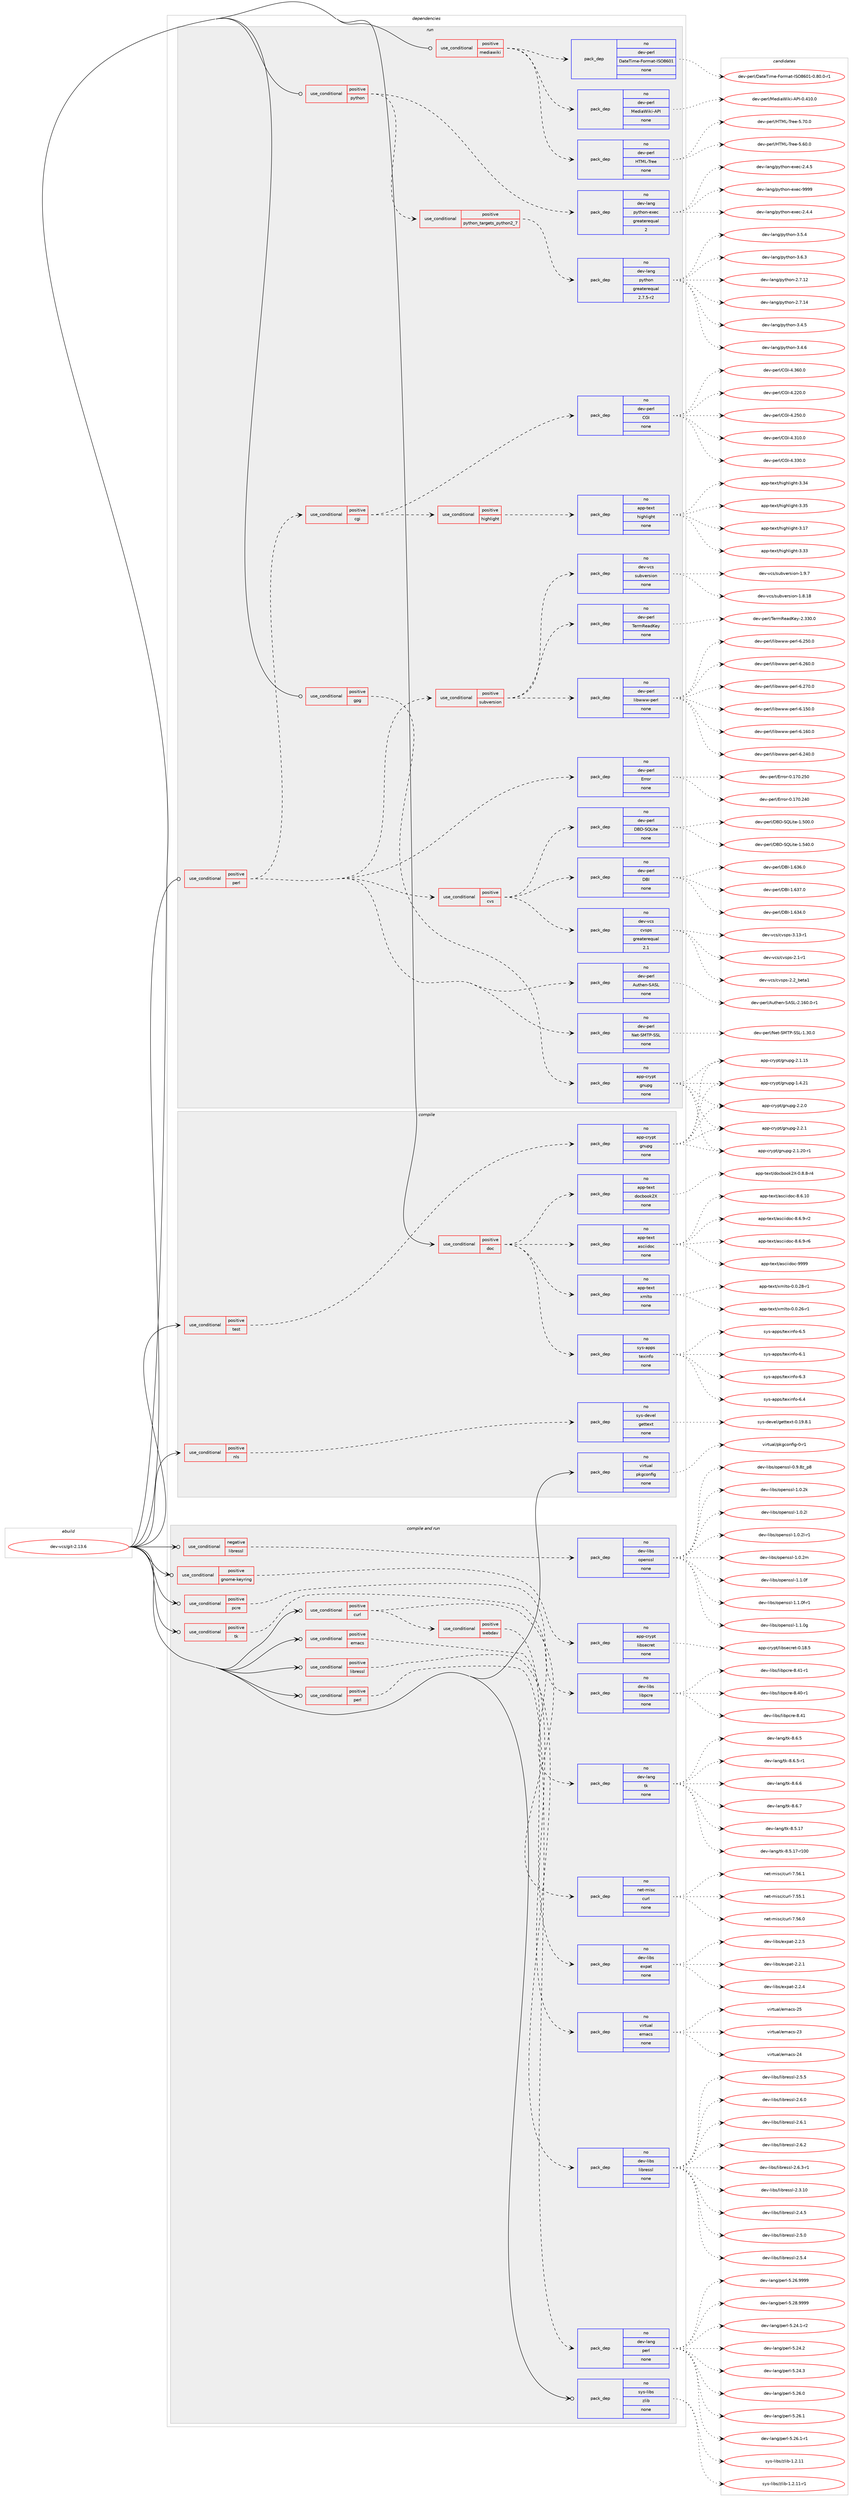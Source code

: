 digraph prolog {

# *************
# Graph options
# *************

newrank=true;
concentrate=true;
compound=true;
graph [rankdir=LR,fontname=Helvetica,fontsize=10,ranksep=1.5];#, ranksep=2.5, nodesep=0.2];
edge  [arrowhead=vee];
node  [fontname=Helvetica,fontsize=10];

# **********
# The ebuild
# **********

subgraph cluster_leftcol {
color=gray;
rank=same;
label=<<i>ebuild</i>>;
id [label="dev-vcs/git-2.13.6", color=red, width=4, href="../dev-vcs/git-2.13.6.svg"];
}

# ****************
# The dependencies
# ****************

subgraph cluster_midcol {
color=gray;
label=<<i>dependencies</i>>;
subgraph cluster_compile {
fillcolor="#eeeeee";
style=filled;
label=<<i>compile</i>>;
subgraph cond79047 {
dependency290282 [label=<<TABLE BORDER="0" CELLBORDER="1" CELLSPACING="0" CELLPADDING="4"><TR><TD ROWSPAN="3" CELLPADDING="10">use_conditional</TD></TR><TR><TD>positive</TD></TR><TR><TD>doc</TD></TR></TABLE>>, shape=none, color=red];
subgraph pack206908 {
dependency290283 [label=<<TABLE BORDER="0" CELLBORDER="1" CELLSPACING="0" CELLPADDING="4" WIDTH="220"><TR><TD ROWSPAN="6" CELLPADDING="30">pack_dep</TD></TR><TR><TD WIDTH="110">no</TD></TR><TR><TD>app-text</TD></TR><TR><TD>asciidoc</TD></TR><TR><TD>none</TD></TR><TR><TD></TD></TR></TABLE>>, shape=none, color=blue];
}
dependency290282:e -> dependency290283:w [weight=20,style="dashed",arrowhead="vee"];
subgraph pack206909 {
dependency290284 [label=<<TABLE BORDER="0" CELLBORDER="1" CELLSPACING="0" CELLPADDING="4" WIDTH="220"><TR><TD ROWSPAN="6" CELLPADDING="30">pack_dep</TD></TR><TR><TD WIDTH="110">no</TD></TR><TR><TD>app-text</TD></TR><TR><TD>docbook2X</TD></TR><TR><TD>none</TD></TR><TR><TD></TD></TR></TABLE>>, shape=none, color=blue];
}
dependency290282:e -> dependency290284:w [weight=20,style="dashed",arrowhead="vee"];
subgraph pack206910 {
dependency290285 [label=<<TABLE BORDER="0" CELLBORDER="1" CELLSPACING="0" CELLPADDING="4" WIDTH="220"><TR><TD ROWSPAN="6" CELLPADDING="30">pack_dep</TD></TR><TR><TD WIDTH="110">no</TD></TR><TR><TD>sys-apps</TD></TR><TR><TD>texinfo</TD></TR><TR><TD>none</TD></TR><TR><TD></TD></TR></TABLE>>, shape=none, color=blue];
}
dependency290282:e -> dependency290285:w [weight=20,style="dashed",arrowhead="vee"];
subgraph pack206911 {
dependency290286 [label=<<TABLE BORDER="0" CELLBORDER="1" CELLSPACING="0" CELLPADDING="4" WIDTH="220"><TR><TD ROWSPAN="6" CELLPADDING="30">pack_dep</TD></TR><TR><TD WIDTH="110">no</TD></TR><TR><TD>app-text</TD></TR><TR><TD>xmlto</TD></TR><TR><TD>none</TD></TR><TR><TD></TD></TR></TABLE>>, shape=none, color=blue];
}
dependency290282:e -> dependency290286:w [weight=20,style="dashed",arrowhead="vee"];
}
id:e -> dependency290282:w [weight=20,style="solid",arrowhead="vee"];
subgraph cond79048 {
dependency290287 [label=<<TABLE BORDER="0" CELLBORDER="1" CELLSPACING="0" CELLPADDING="4"><TR><TD ROWSPAN="3" CELLPADDING="10">use_conditional</TD></TR><TR><TD>positive</TD></TR><TR><TD>nls</TD></TR></TABLE>>, shape=none, color=red];
subgraph pack206912 {
dependency290288 [label=<<TABLE BORDER="0" CELLBORDER="1" CELLSPACING="0" CELLPADDING="4" WIDTH="220"><TR><TD ROWSPAN="6" CELLPADDING="30">pack_dep</TD></TR><TR><TD WIDTH="110">no</TD></TR><TR><TD>sys-devel</TD></TR><TR><TD>gettext</TD></TR><TR><TD>none</TD></TR><TR><TD></TD></TR></TABLE>>, shape=none, color=blue];
}
dependency290287:e -> dependency290288:w [weight=20,style="dashed",arrowhead="vee"];
}
id:e -> dependency290287:w [weight=20,style="solid",arrowhead="vee"];
subgraph cond79049 {
dependency290289 [label=<<TABLE BORDER="0" CELLBORDER="1" CELLSPACING="0" CELLPADDING="4"><TR><TD ROWSPAN="3" CELLPADDING="10">use_conditional</TD></TR><TR><TD>positive</TD></TR><TR><TD>test</TD></TR></TABLE>>, shape=none, color=red];
subgraph pack206913 {
dependency290290 [label=<<TABLE BORDER="0" CELLBORDER="1" CELLSPACING="0" CELLPADDING="4" WIDTH="220"><TR><TD ROWSPAN="6" CELLPADDING="30">pack_dep</TD></TR><TR><TD WIDTH="110">no</TD></TR><TR><TD>app-crypt</TD></TR><TR><TD>gnupg</TD></TR><TR><TD>none</TD></TR><TR><TD></TD></TR></TABLE>>, shape=none, color=blue];
}
dependency290289:e -> dependency290290:w [weight=20,style="dashed",arrowhead="vee"];
}
id:e -> dependency290289:w [weight=20,style="solid",arrowhead="vee"];
subgraph pack206914 {
dependency290291 [label=<<TABLE BORDER="0" CELLBORDER="1" CELLSPACING="0" CELLPADDING="4" WIDTH="220"><TR><TD ROWSPAN="6" CELLPADDING="30">pack_dep</TD></TR><TR><TD WIDTH="110">no</TD></TR><TR><TD>virtual</TD></TR><TR><TD>pkgconfig</TD></TR><TR><TD>none</TD></TR><TR><TD></TD></TR></TABLE>>, shape=none, color=blue];
}
id:e -> dependency290291:w [weight=20,style="solid",arrowhead="vee"];
}
subgraph cluster_compileandrun {
fillcolor="#eeeeee";
style=filled;
label=<<i>compile and run</i>>;
subgraph cond79050 {
dependency290292 [label=<<TABLE BORDER="0" CELLBORDER="1" CELLSPACING="0" CELLPADDING="4"><TR><TD ROWSPAN="3" CELLPADDING="10">use_conditional</TD></TR><TR><TD>negative</TD></TR><TR><TD>libressl</TD></TR></TABLE>>, shape=none, color=red];
subgraph pack206915 {
dependency290293 [label=<<TABLE BORDER="0" CELLBORDER="1" CELLSPACING="0" CELLPADDING="4" WIDTH="220"><TR><TD ROWSPAN="6" CELLPADDING="30">pack_dep</TD></TR><TR><TD WIDTH="110">no</TD></TR><TR><TD>dev-libs</TD></TR><TR><TD>openssl</TD></TR><TR><TD>none</TD></TR><TR><TD></TD></TR></TABLE>>, shape=none, color=blue];
}
dependency290292:e -> dependency290293:w [weight=20,style="dashed",arrowhead="vee"];
}
id:e -> dependency290292:w [weight=20,style="solid",arrowhead="odotvee"];
subgraph cond79051 {
dependency290294 [label=<<TABLE BORDER="0" CELLBORDER="1" CELLSPACING="0" CELLPADDING="4"><TR><TD ROWSPAN="3" CELLPADDING="10">use_conditional</TD></TR><TR><TD>positive</TD></TR><TR><TD>curl</TD></TR></TABLE>>, shape=none, color=red];
subgraph pack206916 {
dependency290295 [label=<<TABLE BORDER="0" CELLBORDER="1" CELLSPACING="0" CELLPADDING="4" WIDTH="220"><TR><TD ROWSPAN="6" CELLPADDING="30">pack_dep</TD></TR><TR><TD WIDTH="110">no</TD></TR><TR><TD>net-misc</TD></TR><TR><TD>curl</TD></TR><TR><TD>none</TD></TR><TR><TD></TD></TR></TABLE>>, shape=none, color=blue];
}
dependency290294:e -> dependency290295:w [weight=20,style="dashed",arrowhead="vee"];
subgraph cond79052 {
dependency290296 [label=<<TABLE BORDER="0" CELLBORDER="1" CELLSPACING="0" CELLPADDING="4"><TR><TD ROWSPAN="3" CELLPADDING="10">use_conditional</TD></TR><TR><TD>positive</TD></TR><TR><TD>webdav</TD></TR></TABLE>>, shape=none, color=red];
subgraph pack206917 {
dependency290297 [label=<<TABLE BORDER="0" CELLBORDER="1" CELLSPACING="0" CELLPADDING="4" WIDTH="220"><TR><TD ROWSPAN="6" CELLPADDING="30">pack_dep</TD></TR><TR><TD WIDTH="110">no</TD></TR><TR><TD>dev-libs</TD></TR><TR><TD>expat</TD></TR><TR><TD>none</TD></TR><TR><TD></TD></TR></TABLE>>, shape=none, color=blue];
}
dependency290296:e -> dependency290297:w [weight=20,style="dashed",arrowhead="vee"];
}
dependency290294:e -> dependency290296:w [weight=20,style="dashed",arrowhead="vee"];
}
id:e -> dependency290294:w [weight=20,style="solid",arrowhead="odotvee"];
subgraph cond79053 {
dependency290298 [label=<<TABLE BORDER="0" CELLBORDER="1" CELLSPACING="0" CELLPADDING="4"><TR><TD ROWSPAN="3" CELLPADDING="10">use_conditional</TD></TR><TR><TD>positive</TD></TR><TR><TD>emacs</TD></TR></TABLE>>, shape=none, color=red];
subgraph pack206918 {
dependency290299 [label=<<TABLE BORDER="0" CELLBORDER="1" CELLSPACING="0" CELLPADDING="4" WIDTH="220"><TR><TD ROWSPAN="6" CELLPADDING="30">pack_dep</TD></TR><TR><TD WIDTH="110">no</TD></TR><TR><TD>virtual</TD></TR><TR><TD>emacs</TD></TR><TR><TD>none</TD></TR><TR><TD></TD></TR></TABLE>>, shape=none, color=blue];
}
dependency290298:e -> dependency290299:w [weight=20,style="dashed",arrowhead="vee"];
}
id:e -> dependency290298:w [weight=20,style="solid",arrowhead="odotvee"];
subgraph cond79054 {
dependency290300 [label=<<TABLE BORDER="0" CELLBORDER="1" CELLSPACING="0" CELLPADDING="4"><TR><TD ROWSPAN="3" CELLPADDING="10">use_conditional</TD></TR><TR><TD>positive</TD></TR><TR><TD>gnome-keyring</TD></TR></TABLE>>, shape=none, color=red];
subgraph pack206919 {
dependency290301 [label=<<TABLE BORDER="0" CELLBORDER="1" CELLSPACING="0" CELLPADDING="4" WIDTH="220"><TR><TD ROWSPAN="6" CELLPADDING="30">pack_dep</TD></TR><TR><TD WIDTH="110">no</TD></TR><TR><TD>app-crypt</TD></TR><TR><TD>libsecret</TD></TR><TR><TD>none</TD></TR><TR><TD></TD></TR></TABLE>>, shape=none, color=blue];
}
dependency290300:e -> dependency290301:w [weight=20,style="dashed",arrowhead="vee"];
}
id:e -> dependency290300:w [weight=20,style="solid",arrowhead="odotvee"];
subgraph cond79055 {
dependency290302 [label=<<TABLE BORDER="0" CELLBORDER="1" CELLSPACING="0" CELLPADDING="4"><TR><TD ROWSPAN="3" CELLPADDING="10">use_conditional</TD></TR><TR><TD>positive</TD></TR><TR><TD>libressl</TD></TR></TABLE>>, shape=none, color=red];
subgraph pack206920 {
dependency290303 [label=<<TABLE BORDER="0" CELLBORDER="1" CELLSPACING="0" CELLPADDING="4" WIDTH="220"><TR><TD ROWSPAN="6" CELLPADDING="30">pack_dep</TD></TR><TR><TD WIDTH="110">no</TD></TR><TR><TD>dev-libs</TD></TR><TR><TD>libressl</TD></TR><TR><TD>none</TD></TR><TR><TD></TD></TR></TABLE>>, shape=none, color=blue];
}
dependency290302:e -> dependency290303:w [weight=20,style="dashed",arrowhead="vee"];
}
id:e -> dependency290302:w [weight=20,style="solid",arrowhead="odotvee"];
subgraph cond79056 {
dependency290304 [label=<<TABLE BORDER="0" CELLBORDER="1" CELLSPACING="0" CELLPADDING="4"><TR><TD ROWSPAN="3" CELLPADDING="10">use_conditional</TD></TR><TR><TD>positive</TD></TR><TR><TD>pcre</TD></TR></TABLE>>, shape=none, color=red];
subgraph pack206921 {
dependency290305 [label=<<TABLE BORDER="0" CELLBORDER="1" CELLSPACING="0" CELLPADDING="4" WIDTH="220"><TR><TD ROWSPAN="6" CELLPADDING="30">pack_dep</TD></TR><TR><TD WIDTH="110">no</TD></TR><TR><TD>dev-libs</TD></TR><TR><TD>libpcre</TD></TR><TR><TD>none</TD></TR><TR><TD></TD></TR></TABLE>>, shape=none, color=blue];
}
dependency290304:e -> dependency290305:w [weight=20,style="dashed",arrowhead="vee"];
}
id:e -> dependency290304:w [weight=20,style="solid",arrowhead="odotvee"];
subgraph cond79057 {
dependency290306 [label=<<TABLE BORDER="0" CELLBORDER="1" CELLSPACING="0" CELLPADDING="4"><TR><TD ROWSPAN="3" CELLPADDING="10">use_conditional</TD></TR><TR><TD>positive</TD></TR><TR><TD>perl</TD></TR></TABLE>>, shape=none, color=red];
subgraph pack206922 {
dependency290307 [label=<<TABLE BORDER="0" CELLBORDER="1" CELLSPACING="0" CELLPADDING="4" WIDTH="220"><TR><TD ROWSPAN="6" CELLPADDING="30">pack_dep</TD></TR><TR><TD WIDTH="110">no</TD></TR><TR><TD>dev-lang</TD></TR><TR><TD>perl</TD></TR><TR><TD>none</TD></TR><TR><TD></TD></TR></TABLE>>, shape=none, color=blue];
}
dependency290306:e -> dependency290307:w [weight=20,style="dashed",arrowhead="vee"];
}
id:e -> dependency290306:w [weight=20,style="solid",arrowhead="odotvee"];
subgraph cond79058 {
dependency290308 [label=<<TABLE BORDER="0" CELLBORDER="1" CELLSPACING="0" CELLPADDING="4"><TR><TD ROWSPAN="3" CELLPADDING="10">use_conditional</TD></TR><TR><TD>positive</TD></TR><TR><TD>tk</TD></TR></TABLE>>, shape=none, color=red];
subgraph pack206923 {
dependency290309 [label=<<TABLE BORDER="0" CELLBORDER="1" CELLSPACING="0" CELLPADDING="4" WIDTH="220"><TR><TD ROWSPAN="6" CELLPADDING="30">pack_dep</TD></TR><TR><TD WIDTH="110">no</TD></TR><TR><TD>dev-lang</TD></TR><TR><TD>tk</TD></TR><TR><TD>none</TD></TR><TR><TD></TD></TR></TABLE>>, shape=none, color=blue];
}
dependency290308:e -> dependency290309:w [weight=20,style="dashed",arrowhead="vee"];
}
id:e -> dependency290308:w [weight=20,style="solid",arrowhead="odotvee"];
subgraph pack206924 {
dependency290310 [label=<<TABLE BORDER="0" CELLBORDER="1" CELLSPACING="0" CELLPADDING="4" WIDTH="220"><TR><TD ROWSPAN="6" CELLPADDING="30">pack_dep</TD></TR><TR><TD WIDTH="110">no</TD></TR><TR><TD>sys-libs</TD></TR><TR><TD>zlib</TD></TR><TR><TD>none</TD></TR><TR><TD></TD></TR></TABLE>>, shape=none, color=blue];
}
id:e -> dependency290310:w [weight=20,style="solid",arrowhead="odotvee"];
}
subgraph cluster_run {
fillcolor="#eeeeee";
style=filled;
label=<<i>run</i>>;
subgraph cond79059 {
dependency290311 [label=<<TABLE BORDER="0" CELLBORDER="1" CELLSPACING="0" CELLPADDING="4"><TR><TD ROWSPAN="3" CELLPADDING="10">use_conditional</TD></TR><TR><TD>positive</TD></TR><TR><TD>gpg</TD></TR></TABLE>>, shape=none, color=red];
subgraph pack206925 {
dependency290312 [label=<<TABLE BORDER="0" CELLBORDER="1" CELLSPACING="0" CELLPADDING="4" WIDTH="220"><TR><TD ROWSPAN="6" CELLPADDING="30">pack_dep</TD></TR><TR><TD WIDTH="110">no</TD></TR><TR><TD>app-crypt</TD></TR><TR><TD>gnupg</TD></TR><TR><TD>none</TD></TR><TR><TD></TD></TR></TABLE>>, shape=none, color=blue];
}
dependency290311:e -> dependency290312:w [weight=20,style="dashed",arrowhead="vee"];
}
id:e -> dependency290311:w [weight=20,style="solid",arrowhead="odot"];
subgraph cond79060 {
dependency290313 [label=<<TABLE BORDER="0" CELLBORDER="1" CELLSPACING="0" CELLPADDING="4"><TR><TD ROWSPAN="3" CELLPADDING="10">use_conditional</TD></TR><TR><TD>positive</TD></TR><TR><TD>mediawiki</TD></TR></TABLE>>, shape=none, color=red];
subgraph pack206926 {
dependency290314 [label=<<TABLE BORDER="0" CELLBORDER="1" CELLSPACING="0" CELLPADDING="4" WIDTH="220"><TR><TD ROWSPAN="6" CELLPADDING="30">pack_dep</TD></TR><TR><TD WIDTH="110">no</TD></TR><TR><TD>dev-perl</TD></TR><TR><TD>DateTime-Format-ISO8601</TD></TR><TR><TD>none</TD></TR><TR><TD></TD></TR></TABLE>>, shape=none, color=blue];
}
dependency290313:e -> dependency290314:w [weight=20,style="dashed",arrowhead="vee"];
subgraph pack206927 {
dependency290315 [label=<<TABLE BORDER="0" CELLBORDER="1" CELLSPACING="0" CELLPADDING="4" WIDTH="220"><TR><TD ROWSPAN="6" CELLPADDING="30">pack_dep</TD></TR><TR><TD WIDTH="110">no</TD></TR><TR><TD>dev-perl</TD></TR><TR><TD>HTML-Tree</TD></TR><TR><TD>none</TD></TR><TR><TD></TD></TR></TABLE>>, shape=none, color=blue];
}
dependency290313:e -> dependency290315:w [weight=20,style="dashed",arrowhead="vee"];
subgraph pack206928 {
dependency290316 [label=<<TABLE BORDER="0" CELLBORDER="1" CELLSPACING="0" CELLPADDING="4" WIDTH="220"><TR><TD ROWSPAN="6" CELLPADDING="30">pack_dep</TD></TR><TR><TD WIDTH="110">no</TD></TR><TR><TD>dev-perl</TD></TR><TR><TD>MediaWiki-API</TD></TR><TR><TD>none</TD></TR><TR><TD></TD></TR></TABLE>>, shape=none, color=blue];
}
dependency290313:e -> dependency290316:w [weight=20,style="dashed",arrowhead="vee"];
}
id:e -> dependency290313:w [weight=20,style="solid",arrowhead="odot"];
subgraph cond79061 {
dependency290317 [label=<<TABLE BORDER="0" CELLBORDER="1" CELLSPACING="0" CELLPADDING="4"><TR><TD ROWSPAN="3" CELLPADDING="10">use_conditional</TD></TR><TR><TD>positive</TD></TR><TR><TD>perl</TD></TR></TABLE>>, shape=none, color=red];
subgraph pack206929 {
dependency290318 [label=<<TABLE BORDER="0" CELLBORDER="1" CELLSPACING="0" CELLPADDING="4" WIDTH="220"><TR><TD ROWSPAN="6" CELLPADDING="30">pack_dep</TD></TR><TR><TD WIDTH="110">no</TD></TR><TR><TD>dev-perl</TD></TR><TR><TD>Error</TD></TR><TR><TD>none</TD></TR><TR><TD></TD></TR></TABLE>>, shape=none, color=blue];
}
dependency290317:e -> dependency290318:w [weight=20,style="dashed",arrowhead="vee"];
subgraph pack206930 {
dependency290319 [label=<<TABLE BORDER="0" CELLBORDER="1" CELLSPACING="0" CELLPADDING="4" WIDTH="220"><TR><TD ROWSPAN="6" CELLPADDING="30">pack_dep</TD></TR><TR><TD WIDTH="110">no</TD></TR><TR><TD>dev-perl</TD></TR><TR><TD>Net-SMTP-SSL</TD></TR><TR><TD>none</TD></TR><TR><TD></TD></TR></TABLE>>, shape=none, color=blue];
}
dependency290317:e -> dependency290319:w [weight=20,style="dashed",arrowhead="vee"];
subgraph pack206931 {
dependency290320 [label=<<TABLE BORDER="0" CELLBORDER="1" CELLSPACING="0" CELLPADDING="4" WIDTH="220"><TR><TD ROWSPAN="6" CELLPADDING="30">pack_dep</TD></TR><TR><TD WIDTH="110">no</TD></TR><TR><TD>dev-perl</TD></TR><TR><TD>Authen-SASL</TD></TR><TR><TD>none</TD></TR><TR><TD></TD></TR></TABLE>>, shape=none, color=blue];
}
dependency290317:e -> dependency290320:w [weight=20,style="dashed",arrowhead="vee"];
subgraph cond79062 {
dependency290321 [label=<<TABLE BORDER="0" CELLBORDER="1" CELLSPACING="0" CELLPADDING="4"><TR><TD ROWSPAN="3" CELLPADDING="10">use_conditional</TD></TR><TR><TD>positive</TD></TR><TR><TD>cgi</TD></TR></TABLE>>, shape=none, color=red];
subgraph pack206932 {
dependency290322 [label=<<TABLE BORDER="0" CELLBORDER="1" CELLSPACING="0" CELLPADDING="4" WIDTH="220"><TR><TD ROWSPAN="6" CELLPADDING="30">pack_dep</TD></TR><TR><TD WIDTH="110">no</TD></TR><TR><TD>dev-perl</TD></TR><TR><TD>CGI</TD></TR><TR><TD>none</TD></TR><TR><TD></TD></TR></TABLE>>, shape=none, color=blue];
}
dependency290321:e -> dependency290322:w [weight=20,style="dashed",arrowhead="vee"];
subgraph cond79063 {
dependency290323 [label=<<TABLE BORDER="0" CELLBORDER="1" CELLSPACING="0" CELLPADDING="4"><TR><TD ROWSPAN="3" CELLPADDING="10">use_conditional</TD></TR><TR><TD>positive</TD></TR><TR><TD>highlight</TD></TR></TABLE>>, shape=none, color=red];
subgraph pack206933 {
dependency290324 [label=<<TABLE BORDER="0" CELLBORDER="1" CELLSPACING="0" CELLPADDING="4" WIDTH="220"><TR><TD ROWSPAN="6" CELLPADDING="30">pack_dep</TD></TR><TR><TD WIDTH="110">no</TD></TR><TR><TD>app-text</TD></TR><TR><TD>highlight</TD></TR><TR><TD>none</TD></TR><TR><TD></TD></TR></TABLE>>, shape=none, color=blue];
}
dependency290323:e -> dependency290324:w [weight=20,style="dashed",arrowhead="vee"];
}
dependency290321:e -> dependency290323:w [weight=20,style="dashed",arrowhead="vee"];
}
dependency290317:e -> dependency290321:w [weight=20,style="dashed",arrowhead="vee"];
subgraph cond79064 {
dependency290325 [label=<<TABLE BORDER="0" CELLBORDER="1" CELLSPACING="0" CELLPADDING="4"><TR><TD ROWSPAN="3" CELLPADDING="10">use_conditional</TD></TR><TR><TD>positive</TD></TR><TR><TD>cvs</TD></TR></TABLE>>, shape=none, color=red];
subgraph pack206934 {
dependency290326 [label=<<TABLE BORDER="0" CELLBORDER="1" CELLSPACING="0" CELLPADDING="4" WIDTH="220"><TR><TD ROWSPAN="6" CELLPADDING="30">pack_dep</TD></TR><TR><TD WIDTH="110">no</TD></TR><TR><TD>dev-vcs</TD></TR><TR><TD>cvsps</TD></TR><TR><TD>greaterequal</TD></TR><TR><TD>2.1</TD></TR></TABLE>>, shape=none, color=blue];
}
dependency290325:e -> dependency290326:w [weight=20,style="dashed",arrowhead="vee"];
subgraph pack206935 {
dependency290327 [label=<<TABLE BORDER="0" CELLBORDER="1" CELLSPACING="0" CELLPADDING="4" WIDTH="220"><TR><TD ROWSPAN="6" CELLPADDING="30">pack_dep</TD></TR><TR><TD WIDTH="110">no</TD></TR><TR><TD>dev-perl</TD></TR><TR><TD>DBI</TD></TR><TR><TD>none</TD></TR><TR><TD></TD></TR></TABLE>>, shape=none, color=blue];
}
dependency290325:e -> dependency290327:w [weight=20,style="dashed",arrowhead="vee"];
subgraph pack206936 {
dependency290328 [label=<<TABLE BORDER="0" CELLBORDER="1" CELLSPACING="0" CELLPADDING="4" WIDTH="220"><TR><TD ROWSPAN="6" CELLPADDING="30">pack_dep</TD></TR><TR><TD WIDTH="110">no</TD></TR><TR><TD>dev-perl</TD></TR><TR><TD>DBD-SQLite</TD></TR><TR><TD>none</TD></TR><TR><TD></TD></TR></TABLE>>, shape=none, color=blue];
}
dependency290325:e -> dependency290328:w [weight=20,style="dashed",arrowhead="vee"];
}
dependency290317:e -> dependency290325:w [weight=20,style="dashed",arrowhead="vee"];
subgraph cond79065 {
dependency290329 [label=<<TABLE BORDER="0" CELLBORDER="1" CELLSPACING="0" CELLPADDING="4"><TR><TD ROWSPAN="3" CELLPADDING="10">use_conditional</TD></TR><TR><TD>positive</TD></TR><TR><TD>subversion</TD></TR></TABLE>>, shape=none, color=red];
subgraph pack206937 {
dependency290330 [label=<<TABLE BORDER="0" CELLBORDER="1" CELLSPACING="0" CELLPADDING="4" WIDTH="220"><TR><TD ROWSPAN="6" CELLPADDING="30">pack_dep</TD></TR><TR><TD WIDTH="110">no</TD></TR><TR><TD>dev-vcs</TD></TR><TR><TD>subversion</TD></TR><TR><TD>none</TD></TR><TR><TD></TD></TR></TABLE>>, shape=none, color=blue];
}
dependency290329:e -> dependency290330:w [weight=20,style="dashed",arrowhead="vee"];
subgraph pack206938 {
dependency290331 [label=<<TABLE BORDER="0" CELLBORDER="1" CELLSPACING="0" CELLPADDING="4" WIDTH="220"><TR><TD ROWSPAN="6" CELLPADDING="30">pack_dep</TD></TR><TR><TD WIDTH="110">no</TD></TR><TR><TD>dev-perl</TD></TR><TR><TD>libwww-perl</TD></TR><TR><TD>none</TD></TR><TR><TD></TD></TR></TABLE>>, shape=none, color=blue];
}
dependency290329:e -> dependency290331:w [weight=20,style="dashed",arrowhead="vee"];
subgraph pack206939 {
dependency290332 [label=<<TABLE BORDER="0" CELLBORDER="1" CELLSPACING="0" CELLPADDING="4" WIDTH="220"><TR><TD ROWSPAN="6" CELLPADDING="30">pack_dep</TD></TR><TR><TD WIDTH="110">no</TD></TR><TR><TD>dev-perl</TD></TR><TR><TD>TermReadKey</TD></TR><TR><TD>none</TD></TR><TR><TD></TD></TR></TABLE>>, shape=none, color=blue];
}
dependency290329:e -> dependency290332:w [weight=20,style="dashed",arrowhead="vee"];
}
dependency290317:e -> dependency290329:w [weight=20,style="dashed",arrowhead="vee"];
}
id:e -> dependency290317:w [weight=20,style="solid",arrowhead="odot"];
subgraph cond79066 {
dependency290333 [label=<<TABLE BORDER="0" CELLBORDER="1" CELLSPACING="0" CELLPADDING="4"><TR><TD ROWSPAN="3" CELLPADDING="10">use_conditional</TD></TR><TR><TD>positive</TD></TR><TR><TD>python</TD></TR></TABLE>>, shape=none, color=red];
subgraph cond79067 {
dependency290334 [label=<<TABLE BORDER="0" CELLBORDER="1" CELLSPACING="0" CELLPADDING="4"><TR><TD ROWSPAN="3" CELLPADDING="10">use_conditional</TD></TR><TR><TD>positive</TD></TR><TR><TD>python_targets_python2_7</TD></TR></TABLE>>, shape=none, color=red];
subgraph pack206940 {
dependency290335 [label=<<TABLE BORDER="0" CELLBORDER="1" CELLSPACING="0" CELLPADDING="4" WIDTH="220"><TR><TD ROWSPAN="6" CELLPADDING="30">pack_dep</TD></TR><TR><TD WIDTH="110">no</TD></TR><TR><TD>dev-lang</TD></TR><TR><TD>python</TD></TR><TR><TD>greaterequal</TD></TR><TR><TD>2.7.5-r2</TD></TR></TABLE>>, shape=none, color=blue];
}
dependency290334:e -> dependency290335:w [weight=20,style="dashed",arrowhead="vee"];
}
dependency290333:e -> dependency290334:w [weight=20,style="dashed",arrowhead="vee"];
subgraph pack206941 {
dependency290336 [label=<<TABLE BORDER="0" CELLBORDER="1" CELLSPACING="0" CELLPADDING="4" WIDTH="220"><TR><TD ROWSPAN="6" CELLPADDING="30">pack_dep</TD></TR><TR><TD WIDTH="110">no</TD></TR><TR><TD>dev-lang</TD></TR><TR><TD>python-exec</TD></TR><TR><TD>greaterequal</TD></TR><TR><TD>2</TD></TR></TABLE>>, shape=none, color=blue];
}
dependency290333:e -> dependency290336:w [weight=20,style="dashed",arrowhead="vee"];
}
id:e -> dependency290333:w [weight=20,style="solid",arrowhead="odot"];
}
}

# **************
# The candidates
# **************

subgraph cluster_choices {
rank=same;
color=gray;
label=<<i>candidates</i>>;

subgraph choice206908 {
color=black;
nodesep=1;
choice97112112451161011201164797115991051051001119945564654464948 [label="app-text/asciidoc-8.6.10", color=red, width=4,href="../app-text/asciidoc-8.6.10.svg"];
choice9711211245116101120116479711599105105100111994556465446574511450 [label="app-text/asciidoc-8.6.9-r2", color=red, width=4,href="../app-text/asciidoc-8.6.9-r2.svg"];
choice9711211245116101120116479711599105105100111994556465446574511454 [label="app-text/asciidoc-8.6.9-r6", color=red, width=4,href="../app-text/asciidoc-8.6.9-r6.svg"];
choice9711211245116101120116479711599105105100111994557575757 [label="app-text/asciidoc-9999", color=red, width=4,href="../app-text/asciidoc-9999.svg"];
dependency290283:e -> choice97112112451161011201164797115991051051001119945564654464948:w [style=dotted,weight="100"];
dependency290283:e -> choice9711211245116101120116479711599105105100111994556465446574511450:w [style=dotted,weight="100"];
dependency290283:e -> choice9711211245116101120116479711599105105100111994556465446574511454:w [style=dotted,weight="100"];
dependency290283:e -> choice9711211245116101120116479711599105105100111994557575757:w [style=dotted,weight="100"];
}
subgraph choice206909 {
color=black;
nodesep=1;
choice971121124511610112011647100111999811111110750884548465646564511452 [label="app-text/docbook2X-0.8.8-r4", color=red, width=4,href="../app-text/docbook2X-0.8.8-r4.svg"];
dependency290284:e -> choice971121124511610112011647100111999811111110750884548465646564511452:w [style=dotted,weight="100"];
}
subgraph choice206910 {
color=black;
nodesep=1;
choice11512111545971121121154711610112010511010211145544649 [label="sys-apps/texinfo-6.1", color=red, width=4,href="../sys-apps/texinfo-6.1.svg"];
choice11512111545971121121154711610112010511010211145544651 [label="sys-apps/texinfo-6.3", color=red, width=4,href="../sys-apps/texinfo-6.3.svg"];
choice11512111545971121121154711610112010511010211145544652 [label="sys-apps/texinfo-6.4", color=red, width=4,href="../sys-apps/texinfo-6.4.svg"];
choice11512111545971121121154711610112010511010211145544653 [label="sys-apps/texinfo-6.5", color=red, width=4,href="../sys-apps/texinfo-6.5.svg"];
dependency290285:e -> choice11512111545971121121154711610112010511010211145544649:w [style=dotted,weight="100"];
dependency290285:e -> choice11512111545971121121154711610112010511010211145544651:w [style=dotted,weight="100"];
dependency290285:e -> choice11512111545971121121154711610112010511010211145544652:w [style=dotted,weight="100"];
dependency290285:e -> choice11512111545971121121154711610112010511010211145544653:w [style=dotted,weight="100"];
}
subgraph choice206911 {
color=black;
nodesep=1;
choice971121124511610112011647120109108116111454846484650544511449 [label="app-text/xmlto-0.0.26-r1", color=red, width=4,href="../app-text/xmlto-0.0.26-r1.svg"];
choice971121124511610112011647120109108116111454846484650564511449 [label="app-text/xmlto-0.0.28-r1", color=red, width=4,href="../app-text/xmlto-0.0.28-r1.svg"];
dependency290286:e -> choice971121124511610112011647120109108116111454846484650544511449:w [style=dotted,weight="100"];
dependency290286:e -> choice971121124511610112011647120109108116111454846484650564511449:w [style=dotted,weight="100"];
}
subgraph choice206912 {
color=black;
nodesep=1;
choice1151211154510010111810110847103101116116101120116454846495746564649 [label="sys-devel/gettext-0.19.8.1", color=red, width=4,href="../sys-devel/gettext-0.19.8.1.svg"];
dependency290288:e -> choice1151211154510010111810110847103101116116101120116454846495746564649:w [style=dotted,weight="100"];
}
subgraph choice206913 {
color=black;
nodesep=1;
choice9711211245991141211121164710311011711210345494652465049 [label="app-crypt/gnupg-1.4.21", color=red, width=4,href="../app-crypt/gnupg-1.4.21.svg"];
choice9711211245991141211121164710311011711210345504649464953 [label="app-crypt/gnupg-2.1.15", color=red, width=4,href="../app-crypt/gnupg-2.1.15.svg"];
choice97112112459911412111211647103110117112103455046494650484511449 [label="app-crypt/gnupg-2.1.20-r1", color=red, width=4,href="../app-crypt/gnupg-2.1.20-r1.svg"];
choice97112112459911412111211647103110117112103455046504648 [label="app-crypt/gnupg-2.2.0", color=red, width=4,href="../app-crypt/gnupg-2.2.0.svg"];
choice97112112459911412111211647103110117112103455046504649 [label="app-crypt/gnupg-2.2.1", color=red, width=4,href="../app-crypt/gnupg-2.2.1.svg"];
dependency290290:e -> choice9711211245991141211121164710311011711210345494652465049:w [style=dotted,weight="100"];
dependency290290:e -> choice9711211245991141211121164710311011711210345504649464953:w [style=dotted,weight="100"];
dependency290290:e -> choice97112112459911412111211647103110117112103455046494650484511449:w [style=dotted,weight="100"];
dependency290290:e -> choice97112112459911412111211647103110117112103455046504648:w [style=dotted,weight="100"];
dependency290290:e -> choice97112112459911412111211647103110117112103455046504649:w [style=dotted,weight="100"];
}
subgraph choice206914 {
color=black;
nodesep=1;
choice11810511411611797108471121071039911111010210510345484511449 [label="virtual/pkgconfig-0-r1", color=red, width=4,href="../virtual/pkgconfig-0-r1.svg"];
dependency290291:e -> choice11810511411611797108471121071039911111010210510345484511449:w [style=dotted,weight="100"];
}
subgraph choice206915 {
color=black;
nodesep=1;
choice1001011184510810598115471111121011101151151084548465746561229511256 [label="dev-libs/openssl-0.9.8z_p8", color=red, width=4,href="../dev-libs/openssl-0.9.8z_p8.svg"];
choice100101118451081059811547111112101110115115108454946484650107 [label="dev-libs/openssl-1.0.2k", color=red, width=4,href="../dev-libs/openssl-1.0.2k.svg"];
choice100101118451081059811547111112101110115115108454946484650108 [label="dev-libs/openssl-1.0.2l", color=red, width=4,href="../dev-libs/openssl-1.0.2l.svg"];
choice1001011184510810598115471111121011101151151084549464846501084511449 [label="dev-libs/openssl-1.0.2l-r1", color=red, width=4,href="../dev-libs/openssl-1.0.2l-r1.svg"];
choice100101118451081059811547111112101110115115108454946484650109 [label="dev-libs/openssl-1.0.2m", color=red, width=4,href="../dev-libs/openssl-1.0.2m.svg"];
choice100101118451081059811547111112101110115115108454946494648102 [label="dev-libs/openssl-1.1.0f", color=red, width=4,href="../dev-libs/openssl-1.1.0f.svg"];
choice1001011184510810598115471111121011101151151084549464946481024511449 [label="dev-libs/openssl-1.1.0f-r1", color=red, width=4,href="../dev-libs/openssl-1.1.0f-r1.svg"];
choice100101118451081059811547111112101110115115108454946494648103 [label="dev-libs/openssl-1.1.0g", color=red, width=4,href="../dev-libs/openssl-1.1.0g.svg"];
dependency290293:e -> choice1001011184510810598115471111121011101151151084548465746561229511256:w [style=dotted,weight="100"];
dependency290293:e -> choice100101118451081059811547111112101110115115108454946484650107:w [style=dotted,weight="100"];
dependency290293:e -> choice100101118451081059811547111112101110115115108454946484650108:w [style=dotted,weight="100"];
dependency290293:e -> choice1001011184510810598115471111121011101151151084549464846501084511449:w [style=dotted,weight="100"];
dependency290293:e -> choice100101118451081059811547111112101110115115108454946484650109:w [style=dotted,weight="100"];
dependency290293:e -> choice100101118451081059811547111112101110115115108454946494648102:w [style=dotted,weight="100"];
dependency290293:e -> choice1001011184510810598115471111121011101151151084549464946481024511449:w [style=dotted,weight="100"];
dependency290293:e -> choice100101118451081059811547111112101110115115108454946494648103:w [style=dotted,weight="100"];
}
subgraph choice206916 {
color=black;
nodesep=1;
choice1101011164510910511599479911711410845554653534649 [label="net-misc/curl-7.55.1", color=red, width=4,href="../net-misc/curl-7.55.1.svg"];
choice1101011164510910511599479911711410845554653544648 [label="net-misc/curl-7.56.0", color=red, width=4,href="../net-misc/curl-7.56.0.svg"];
choice1101011164510910511599479911711410845554653544649 [label="net-misc/curl-7.56.1", color=red, width=4,href="../net-misc/curl-7.56.1.svg"];
dependency290295:e -> choice1101011164510910511599479911711410845554653534649:w [style=dotted,weight="100"];
dependency290295:e -> choice1101011164510910511599479911711410845554653544648:w [style=dotted,weight="100"];
dependency290295:e -> choice1101011164510910511599479911711410845554653544649:w [style=dotted,weight="100"];
}
subgraph choice206917 {
color=black;
nodesep=1;
choice10010111845108105981154710112011297116455046504649 [label="dev-libs/expat-2.2.1", color=red, width=4,href="../dev-libs/expat-2.2.1.svg"];
choice10010111845108105981154710112011297116455046504652 [label="dev-libs/expat-2.2.4", color=red, width=4,href="../dev-libs/expat-2.2.4.svg"];
choice10010111845108105981154710112011297116455046504653 [label="dev-libs/expat-2.2.5", color=red, width=4,href="../dev-libs/expat-2.2.5.svg"];
dependency290297:e -> choice10010111845108105981154710112011297116455046504649:w [style=dotted,weight="100"];
dependency290297:e -> choice10010111845108105981154710112011297116455046504652:w [style=dotted,weight="100"];
dependency290297:e -> choice10010111845108105981154710112011297116455046504653:w [style=dotted,weight="100"];
}
subgraph choice206918 {
color=black;
nodesep=1;
choice11810511411611797108471011099799115455051 [label="virtual/emacs-23", color=red, width=4,href="../virtual/emacs-23.svg"];
choice11810511411611797108471011099799115455052 [label="virtual/emacs-24", color=red, width=4,href="../virtual/emacs-24.svg"];
choice11810511411611797108471011099799115455053 [label="virtual/emacs-25", color=red, width=4,href="../virtual/emacs-25.svg"];
dependency290299:e -> choice11810511411611797108471011099799115455051:w [style=dotted,weight="100"];
dependency290299:e -> choice11810511411611797108471011099799115455052:w [style=dotted,weight="100"];
dependency290299:e -> choice11810511411611797108471011099799115455053:w [style=dotted,weight="100"];
}
subgraph choice206919 {
color=black;
nodesep=1;
choice97112112459911412111211647108105981151019911410111645484649564653 [label="app-crypt/libsecret-0.18.5", color=red, width=4,href="../app-crypt/libsecret-0.18.5.svg"];
dependency290301:e -> choice97112112459911412111211647108105981151019911410111645484649564653:w [style=dotted,weight="100"];
}
subgraph choice206920 {
color=black;
nodesep=1;
choice1001011184510810598115471081059811410111511510845504651464948 [label="dev-libs/libressl-2.3.10", color=red, width=4,href="../dev-libs/libressl-2.3.10.svg"];
choice10010111845108105981154710810598114101115115108455046524653 [label="dev-libs/libressl-2.4.5", color=red, width=4,href="../dev-libs/libressl-2.4.5.svg"];
choice10010111845108105981154710810598114101115115108455046534648 [label="dev-libs/libressl-2.5.0", color=red, width=4,href="../dev-libs/libressl-2.5.0.svg"];
choice10010111845108105981154710810598114101115115108455046534652 [label="dev-libs/libressl-2.5.4", color=red, width=4,href="../dev-libs/libressl-2.5.4.svg"];
choice10010111845108105981154710810598114101115115108455046534653 [label="dev-libs/libressl-2.5.5", color=red, width=4,href="../dev-libs/libressl-2.5.5.svg"];
choice10010111845108105981154710810598114101115115108455046544648 [label="dev-libs/libressl-2.6.0", color=red, width=4,href="../dev-libs/libressl-2.6.0.svg"];
choice10010111845108105981154710810598114101115115108455046544649 [label="dev-libs/libressl-2.6.1", color=red, width=4,href="../dev-libs/libressl-2.6.1.svg"];
choice10010111845108105981154710810598114101115115108455046544650 [label="dev-libs/libressl-2.6.2", color=red, width=4,href="../dev-libs/libressl-2.6.2.svg"];
choice100101118451081059811547108105981141011151151084550465446514511449 [label="dev-libs/libressl-2.6.3-r1", color=red, width=4,href="../dev-libs/libressl-2.6.3-r1.svg"];
dependency290303:e -> choice1001011184510810598115471081059811410111511510845504651464948:w [style=dotted,weight="100"];
dependency290303:e -> choice10010111845108105981154710810598114101115115108455046524653:w [style=dotted,weight="100"];
dependency290303:e -> choice10010111845108105981154710810598114101115115108455046534648:w [style=dotted,weight="100"];
dependency290303:e -> choice10010111845108105981154710810598114101115115108455046534652:w [style=dotted,weight="100"];
dependency290303:e -> choice10010111845108105981154710810598114101115115108455046534653:w [style=dotted,weight="100"];
dependency290303:e -> choice10010111845108105981154710810598114101115115108455046544648:w [style=dotted,weight="100"];
dependency290303:e -> choice10010111845108105981154710810598114101115115108455046544649:w [style=dotted,weight="100"];
dependency290303:e -> choice10010111845108105981154710810598114101115115108455046544650:w [style=dotted,weight="100"];
dependency290303:e -> choice100101118451081059811547108105981141011151151084550465446514511449:w [style=dotted,weight="100"];
}
subgraph choice206921 {
color=black;
nodesep=1;
choice100101118451081059811547108105981129911410145564652484511449 [label="dev-libs/libpcre-8.40-r1", color=red, width=4,href="../dev-libs/libpcre-8.40-r1.svg"];
choice10010111845108105981154710810598112991141014556465249 [label="dev-libs/libpcre-8.41", color=red, width=4,href="../dev-libs/libpcre-8.41.svg"];
choice100101118451081059811547108105981129911410145564652494511449 [label="dev-libs/libpcre-8.41-r1", color=red, width=4,href="../dev-libs/libpcre-8.41-r1.svg"];
dependency290305:e -> choice100101118451081059811547108105981129911410145564652484511449:w [style=dotted,weight="100"];
dependency290305:e -> choice10010111845108105981154710810598112991141014556465249:w [style=dotted,weight="100"];
dependency290305:e -> choice100101118451081059811547108105981129911410145564652494511449:w [style=dotted,weight="100"];
}
subgraph choice206922 {
color=black;
nodesep=1;
choice100101118451089711010347112101114108455346505246494511450 [label="dev-lang/perl-5.24.1-r2", color=red, width=4,href="../dev-lang/perl-5.24.1-r2.svg"];
choice10010111845108971101034711210111410845534650524650 [label="dev-lang/perl-5.24.2", color=red, width=4,href="../dev-lang/perl-5.24.2.svg"];
choice10010111845108971101034711210111410845534650524651 [label="dev-lang/perl-5.24.3", color=red, width=4,href="../dev-lang/perl-5.24.3.svg"];
choice10010111845108971101034711210111410845534650544648 [label="dev-lang/perl-5.26.0", color=red, width=4,href="../dev-lang/perl-5.26.0.svg"];
choice10010111845108971101034711210111410845534650544649 [label="dev-lang/perl-5.26.1", color=red, width=4,href="../dev-lang/perl-5.26.1.svg"];
choice100101118451089711010347112101114108455346505446494511449 [label="dev-lang/perl-5.26.1-r1", color=red, width=4,href="../dev-lang/perl-5.26.1-r1.svg"];
choice10010111845108971101034711210111410845534650544657575757 [label="dev-lang/perl-5.26.9999", color=red, width=4,href="../dev-lang/perl-5.26.9999.svg"];
choice10010111845108971101034711210111410845534650564657575757 [label="dev-lang/perl-5.28.9999", color=red, width=4,href="../dev-lang/perl-5.28.9999.svg"];
dependency290307:e -> choice100101118451089711010347112101114108455346505246494511450:w [style=dotted,weight="100"];
dependency290307:e -> choice10010111845108971101034711210111410845534650524650:w [style=dotted,weight="100"];
dependency290307:e -> choice10010111845108971101034711210111410845534650524651:w [style=dotted,weight="100"];
dependency290307:e -> choice10010111845108971101034711210111410845534650544648:w [style=dotted,weight="100"];
dependency290307:e -> choice10010111845108971101034711210111410845534650544649:w [style=dotted,weight="100"];
dependency290307:e -> choice100101118451089711010347112101114108455346505446494511449:w [style=dotted,weight="100"];
dependency290307:e -> choice10010111845108971101034711210111410845534650544657575757:w [style=dotted,weight="100"];
dependency290307:e -> choice10010111845108971101034711210111410845534650564657575757:w [style=dotted,weight="100"];
}
subgraph choice206923 {
color=black;
nodesep=1;
choice10010111845108971101034711610745564653464955 [label="dev-lang/tk-8.5.17", color=red, width=4,href="../dev-lang/tk-8.5.17.svg"];
choice1001011184510897110103471161074556465346495545114494848 [label="dev-lang/tk-8.5.17-r100", color=red, width=4,href="../dev-lang/tk-8.5.17-r100.svg"];
choice100101118451089711010347116107455646544653 [label="dev-lang/tk-8.6.5", color=red, width=4,href="../dev-lang/tk-8.6.5.svg"];
choice1001011184510897110103471161074556465446534511449 [label="dev-lang/tk-8.6.5-r1", color=red, width=4,href="../dev-lang/tk-8.6.5-r1.svg"];
choice100101118451089711010347116107455646544654 [label="dev-lang/tk-8.6.6", color=red, width=4,href="../dev-lang/tk-8.6.6.svg"];
choice100101118451089711010347116107455646544655 [label="dev-lang/tk-8.6.7", color=red, width=4,href="../dev-lang/tk-8.6.7.svg"];
dependency290309:e -> choice10010111845108971101034711610745564653464955:w [style=dotted,weight="100"];
dependency290309:e -> choice1001011184510897110103471161074556465346495545114494848:w [style=dotted,weight="100"];
dependency290309:e -> choice100101118451089711010347116107455646544653:w [style=dotted,weight="100"];
dependency290309:e -> choice1001011184510897110103471161074556465446534511449:w [style=dotted,weight="100"];
dependency290309:e -> choice100101118451089711010347116107455646544654:w [style=dotted,weight="100"];
dependency290309:e -> choice100101118451089711010347116107455646544655:w [style=dotted,weight="100"];
}
subgraph choice206924 {
color=black;
nodesep=1;
choice1151211154510810598115471221081059845494650464949 [label="sys-libs/zlib-1.2.11", color=red, width=4,href="../sys-libs/zlib-1.2.11.svg"];
choice11512111545108105981154712210810598454946504649494511449 [label="sys-libs/zlib-1.2.11-r1", color=red, width=4,href="../sys-libs/zlib-1.2.11-r1.svg"];
dependency290310:e -> choice1151211154510810598115471221081059845494650464949:w [style=dotted,weight="100"];
dependency290310:e -> choice11512111545108105981154712210810598454946504649494511449:w [style=dotted,weight="100"];
}
subgraph choice206925 {
color=black;
nodesep=1;
choice9711211245991141211121164710311011711210345494652465049 [label="app-crypt/gnupg-1.4.21", color=red, width=4,href="../app-crypt/gnupg-1.4.21.svg"];
choice9711211245991141211121164710311011711210345504649464953 [label="app-crypt/gnupg-2.1.15", color=red, width=4,href="../app-crypt/gnupg-2.1.15.svg"];
choice97112112459911412111211647103110117112103455046494650484511449 [label="app-crypt/gnupg-2.1.20-r1", color=red, width=4,href="../app-crypt/gnupg-2.1.20-r1.svg"];
choice97112112459911412111211647103110117112103455046504648 [label="app-crypt/gnupg-2.2.0", color=red, width=4,href="../app-crypt/gnupg-2.2.0.svg"];
choice97112112459911412111211647103110117112103455046504649 [label="app-crypt/gnupg-2.2.1", color=red, width=4,href="../app-crypt/gnupg-2.2.1.svg"];
dependency290312:e -> choice9711211245991141211121164710311011711210345494652465049:w [style=dotted,weight="100"];
dependency290312:e -> choice9711211245991141211121164710311011711210345504649464953:w [style=dotted,weight="100"];
dependency290312:e -> choice97112112459911412111211647103110117112103455046494650484511449:w [style=dotted,weight="100"];
dependency290312:e -> choice97112112459911412111211647103110117112103455046504648:w [style=dotted,weight="100"];
dependency290312:e -> choice97112112459911412111211647103110117112103455046504649:w [style=dotted,weight="100"];
}
subgraph choice206926 {
color=black;
nodesep=1;
choice10010111845112101114108476897116101841051091014570111114109971164573837956544849454846564846484511449 [label="dev-perl/DateTime-Format-ISO8601-0.80.0-r1", color=red, width=4,href="../dev-perl/DateTime-Format-ISO8601-0.80.0-r1.svg"];
dependency290314:e -> choice10010111845112101114108476897116101841051091014570111114109971164573837956544849454846564846484511449:w [style=dotted,weight="100"];
}
subgraph choice206927 {
color=black;
nodesep=1;
choice100101118451121011141084772847776458411410110145534654484648 [label="dev-perl/HTML-Tree-5.60.0", color=red, width=4,href="../dev-perl/HTML-Tree-5.60.0.svg"];
choice100101118451121011141084772847776458411410110145534655484648 [label="dev-perl/HTML-Tree-5.70.0", color=red, width=4,href="../dev-perl/HTML-Tree-5.70.0.svg"];
dependency290315:e -> choice100101118451121011141084772847776458411410110145534654484648:w [style=dotted,weight="100"];
dependency290315:e -> choice100101118451121011141084772847776458411410110145534655484648:w [style=dotted,weight="100"];
}
subgraph choice206928 {
color=black;
nodesep=1;
choice1001011184511210111410847771011001059787105107105456580734548465249484648 [label="dev-perl/MediaWiki-API-0.410.0", color=red, width=4,href="../dev-perl/MediaWiki-API-0.410.0.svg"];
dependency290316:e -> choice1001011184511210111410847771011001059787105107105456580734548465249484648:w [style=dotted,weight="100"];
}
subgraph choice206929 {
color=black;
nodesep=1;
choice10010111845112101114108476911411411111445484649554846505248 [label="dev-perl/Error-0.170.240", color=red, width=4,href="../dev-perl/Error-0.170.240.svg"];
choice10010111845112101114108476911411411111445484649554846505348 [label="dev-perl/Error-0.170.250", color=red, width=4,href="../dev-perl/Error-0.170.250.svg"];
dependency290318:e -> choice10010111845112101114108476911411411111445484649554846505248:w [style=dotted,weight="100"];
dependency290318:e -> choice10010111845112101114108476911411411111445484649554846505348:w [style=dotted,weight="100"];
}
subgraph choice206930 {
color=black;
nodesep=1;
choice10010111845112101114108477810111645837784804583837645494651484648 [label="dev-perl/Net-SMTP-SSL-1.30.0", color=red, width=4,href="../dev-perl/Net-SMTP-SSL-1.30.0.svg"];
dependency290319:e -> choice10010111845112101114108477810111645837784804583837645494651484648:w [style=dotted,weight="100"];
}
subgraph choice206931 {
color=black;
nodesep=1;
choice100101118451121011141084765117116104101110458365837645504649544846484511449 [label="dev-perl/Authen-SASL-2.160.0-r1", color=red, width=4,href="../dev-perl/Authen-SASL-2.160.0-r1.svg"];
dependency290320:e -> choice100101118451121011141084765117116104101110458365837645504649544846484511449:w [style=dotted,weight="100"];
}
subgraph choice206932 {
color=black;
nodesep=1;
choice10010111845112101114108476771734552465050484648 [label="dev-perl/CGI-4.220.0", color=red, width=4,href="../dev-perl/CGI-4.220.0.svg"];
choice10010111845112101114108476771734552465053484648 [label="dev-perl/CGI-4.250.0", color=red, width=4,href="../dev-perl/CGI-4.250.0.svg"];
choice10010111845112101114108476771734552465149484648 [label="dev-perl/CGI-4.310.0", color=red, width=4,href="../dev-perl/CGI-4.310.0.svg"];
choice10010111845112101114108476771734552465151484648 [label="dev-perl/CGI-4.330.0", color=red, width=4,href="../dev-perl/CGI-4.330.0.svg"];
choice10010111845112101114108476771734552465154484648 [label="dev-perl/CGI-4.360.0", color=red, width=4,href="../dev-perl/CGI-4.360.0.svg"];
dependency290322:e -> choice10010111845112101114108476771734552465050484648:w [style=dotted,weight="100"];
dependency290322:e -> choice10010111845112101114108476771734552465053484648:w [style=dotted,weight="100"];
dependency290322:e -> choice10010111845112101114108476771734552465149484648:w [style=dotted,weight="100"];
dependency290322:e -> choice10010111845112101114108476771734552465151484648:w [style=dotted,weight="100"];
dependency290322:e -> choice10010111845112101114108476771734552465154484648:w [style=dotted,weight="100"];
}
subgraph choice206933 {
color=black;
nodesep=1;
choice9711211245116101120116471041051031041081051031041164551464955 [label="app-text/highlight-3.17", color=red, width=4,href="../app-text/highlight-3.17.svg"];
choice9711211245116101120116471041051031041081051031041164551465151 [label="app-text/highlight-3.33", color=red, width=4,href="../app-text/highlight-3.33.svg"];
choice9711211245116101120116471041051031041081051031041164551465152 [label="app-text/highlight-3.34", color=red, width=4,href="../app-text/highlight-3.34.svg"];
choice9711211245116101120116471041051031041081051031041164551465153 [label="app-text/highlight-3.35", color=red, width=4,href="../app-text/highlight-3.35.svg"];
dependency290324:e -> choice9711211245116101120116471041051031041081051031041164551464955:w [style=dotted,weight="100"];
dependency290324:e -> choice9711211245116101120116471041051031041081051031041164551465151:w [style=dotted,weight="100"];
dependency290324:e -> choice9711211245116101120116471041051031041081051031041164551465152:w [style=dotted,weight="100"];
dependency290324:e -> choice9711211245116101120116471041051031041081051031041164551465153:w [style=dotted,weight="100"];
}
subgraph choice206934 {
color=black;
nodesep=1;
choice10010111845118991154799118115112115455046494511449 [label="dev-vcs/cvsps-2.1-r1", color=red, width=4,href="../dev-vcs/cvsps-2.1-r1.svg"];
choice100101118451189911547991181151121154550465095981011169749 [label="dev-vcs/cvsps-2.2_beta1", color=red, width=4,href="../dev-vcs/cvsps-2.2_beta1.svg"];
choice1001011184511899115479911811511211545514649514511449 [label="dev-vcs/cvsps-3.13-r1", color=red, width=4,href="../dev-vcs/cvsps-3.13-r1.svg"];
dependency290326:e -> choice10010111845118991154799118115112115455046494511449:w [style=dotted,weight="100"];
dependency290326:e -> choice100101118451189911547991181151121154550465095981011169749:w [style=dotted,weight="100"];
dependency290326:e -> choice1001011184511899115479911811511211545514649514511449:w [style=dotted,weight="100"];
}
subgraph choice206935 {
color=black;
nodesep=1;
choice10010111845112101114108476866734549465451524648 [label="dev-perl/DBI-1.634.0", color=red, width=4,href="../dev-perl/DBI-1.634.0.svg"];
choice10010111845112101114108476866734549465451544648 [label="dev-perl/DBI-1.636.0", color=red, width=4,href="../dev-perl/DBI-1.636.0.svg"];
choice10010111845112101114108476866734549465451554648 [label="dev-perl/DBI-1.637.0", color=red, width=4,href="../dev-perl/DBI-1.637.0.svg"];
dependency290327:e -> choice10010111845112101114108476866734549465451524648:w [style=dotted,weight="100"];
dependency290327:e -> choice10010111845112101114108476866734549465451544648:w [style=dotted,weight="100"];
dependency290327:e -> choice10010111845112101114108476866734549465451554648:w [style=dotted,weight="100"];
}
subgraph choice206936 {
color=black;
nodesep=1;
choice1001011184511210111410847686668458381761051161014549465348484648 [label="dev-perl/DBD-SQLite-1.500.0", color=red, width=4,href="../dev-perl/DBD-SQLite-1.500.0.svg"];
choice1001011184511210111410847686668458381761051161014549465352484648 [label="dev-perl/DBD-SQLite-1.540.0", color=red, width=4,href="../dev-perl/DBD-SQLite-1.540.0.svg"];
dependency290328:e -> choice1001011184511210111410847686668458381761051161014549465348484648:w [style=dotted,weight="100"];
dependency290328:e -> choice1001011184511210111410847686668458381761051161014549465352484648:w [style=dotted,weight="100"];
}
subgraph choice206937 {
color=black;
nodesep=1;
choice1001011184511899115471151179811810111411510511111045494656464956 [label="dev-vcs/subversion-1.8.18", color=red, width=4,href="../dev-vcs/subversion-1.8.18.svg"];
choice10010111845118991154711511798118101114115105111110454946574655 [label="dev-vcs/subversion-1.9.7", color=red, width=4,href="../dev-vcs/subversion-1.9.7.svg"];
dependency290330:e -> choice1001011184511899115471151179811810111411510511111045494656464956:w [style=dotted,weight="100"];
dependency290330:e -> choice10010111845118991154711511798118101114115105111110454946574655:w [style=dotted,weight="100"];
}
subgraph choice206938 {
color=black;
nodesep=1;
choice100101118451121011141084710810598119119119451121011141084554464953484648 [label="dev-perl/libwww-perl-6.150.0", color=red, width=4,href="../dev-perl/libwww-perl-6.150.0.svg"];
choice100101118451121011141084710810598119119119451121011141084554464954484648 [label="dev-perl/libwww-perl-6.160.0", color=red, width=4,href="../dev-perl/libwww-perl-6.160.0.svg"];
choice100101118451121011141084710810598119119119451121011141084554465052484648 [label="dev-perl/libwww-perl-6.240.0", color=red, width=4,href="../dev-perl/libwww-perl-6.240.0.svg"];
choice100101118451121011141084710810598119119119451121011141084554465053484648 [label="dev-perl/libwww-perl-6.250.0", color=red, width=4,href="../dev-perl/libwww-perl-6.250.0.svg"];
choice100101118451121011141084710810598119119119451121011141084554465054484648 [label="dev-perl/libwww-perl-6.260.0", color=red, width=4,href="../dev-perl/libwww-perl-6.260.0.svg"];
choice100101118451121011141084710810598119119119451121011141084554465055484648 [label="dev-perl/libwww-perl-6.270.0", color=red, width=4,href="../dev-perl/libwww-perl-6.270.0.svg"];
dependency290331:e -> choice100101118451121011141084710810598119119119451121011141084554464953484648:w [style=dotted,weight="100"];
dependency290331:e -> choice100101118451121011141084710810598119119119451121011141084554464954484648:w [style=dotted,weight="100"];
dependency290331:e -> choice100101118451121011141084710810598119119119451121011141084554465052484648:w [style=dotted,weight="100"];
dependency290331:e -> choice100101118451121011141084710810598119119119451121011141084554465053484648:w [style=dotted,weight="100"];
dependency290331:e -> choice100101118451121011141084710810598119119119451121011141084554465054484648:w [style=dotted,weight="100"];
dependency290331:e -> choice100101118451121011141084710810598119119119451121011141084554465055484648:w [style=dotted,weight="100"];
}
subgraph choice206939 {
color=black;
nodesep=1;
choice1001011184511210111410847841011141098210197100751011214550465151484648 [label="dev-perl/TermReadKey-2.330.0", color=red, width=4,href="../dev-perl/TermReadKey-2.330.0.svg"];
dependency290332:e -> choice1001011184511210111410847841011141098210197100751011214550465151484648:w [style=dotted,weight="100"];
}
subgraph choice206940 {
color=black;
nodesep=1;
choice10010111845108971101034711212111610411111045504655464950 [label="dev-lang/python-2.7.12", color=red, width=4,href="../dev-lang/python-2.7.12.svg"];
choice10010111845108971101034711212111610411111045504655464952 [label="dev-lang/python-2.7.14", color=red, width=4,href="../dev-lang/python-2.7.14.svg"];
choice100101118451089711010347112121116104111110455146524653 [label="dev-lang/python-3.4.5", color=red, width=4,href="../dev-lang/python-3.4.5.svg"];
choice100101118451089711010347112121116104111110455146524654 [label="dev-lang/python-3.4.6", color=red, width=4,href="../dev-lang/python-3.4.6.svg"];
choice100101118451089711010347112121116104111110455146534652 [label="dev-lang/python-3.5.4", color=red, width=4,href="../dev-lang/python-3.5.4.svg"];
choice100101118451089711010347112121116104111110455146544651 [label="dev-lang/python-3.6.3", color=red, width=4,href="../dev-lang/python-3.6.3.svg"];
dependency290335:e -> choice10010111845108971101034711212111610411111045504655464950:w [style=dotted,weight="100"];
dependency290335:e -> choice10010111845108971101034711212111610411111045504655464952:w [style=dotted,weight="100"];
dependency290335:e -> choice100101118451089711010347112121116104111110455146524653:w [style=dotted,weight="100"];
dependency290335:e -> choice100101118451089711010347112121116104111110455146524654:w [style=dotted,weight="100"];
dependency290335:e -> choice100101118451089711010347112121116104111110455146534652:w [style=dotted,weight="100"];
dependency290335:e -> choice100101118451089711010347112121116104111110455146544651:w [style=dotted,weight="100"];
}
subgraph choice206941 {
color=black;
nodesep=1;
choice1001011184510897110103471121211161041111104510112010199455046524652 [label="dev-lang/python-exec-2.4.4", color=red, width=4,href="../dev-lang/python-exec-2.4.4.svg"];
choice1001011184510897110103471121211161041111104510112010199455046524653 [label="dev-lang/python-exec-2.4.5", color=red, width=4,href="../dev-lang/python-exec-2.4.5.svg"];
choice10010111845108971101034711212111610411111045101120101994557575757 [label="dev-lang/python-exec-9999", color=red, width=4,href="../dev-lang/python-exec-9999.svg"];
dependency290336:e -> choice1001011184510897110103471121211161041111104510112010199455046524652:w [style=dotted,weight="100"];
dependency290336:e -> choice1001011184510897110103471121211161041111104510112010199455046524653:w [style=dotted,weight="100"];
dependency290336:e -> choice10010111845108971101034711212111610411111045101120101994557575757:w [style=dotted,weight="100"];
}
}

}
